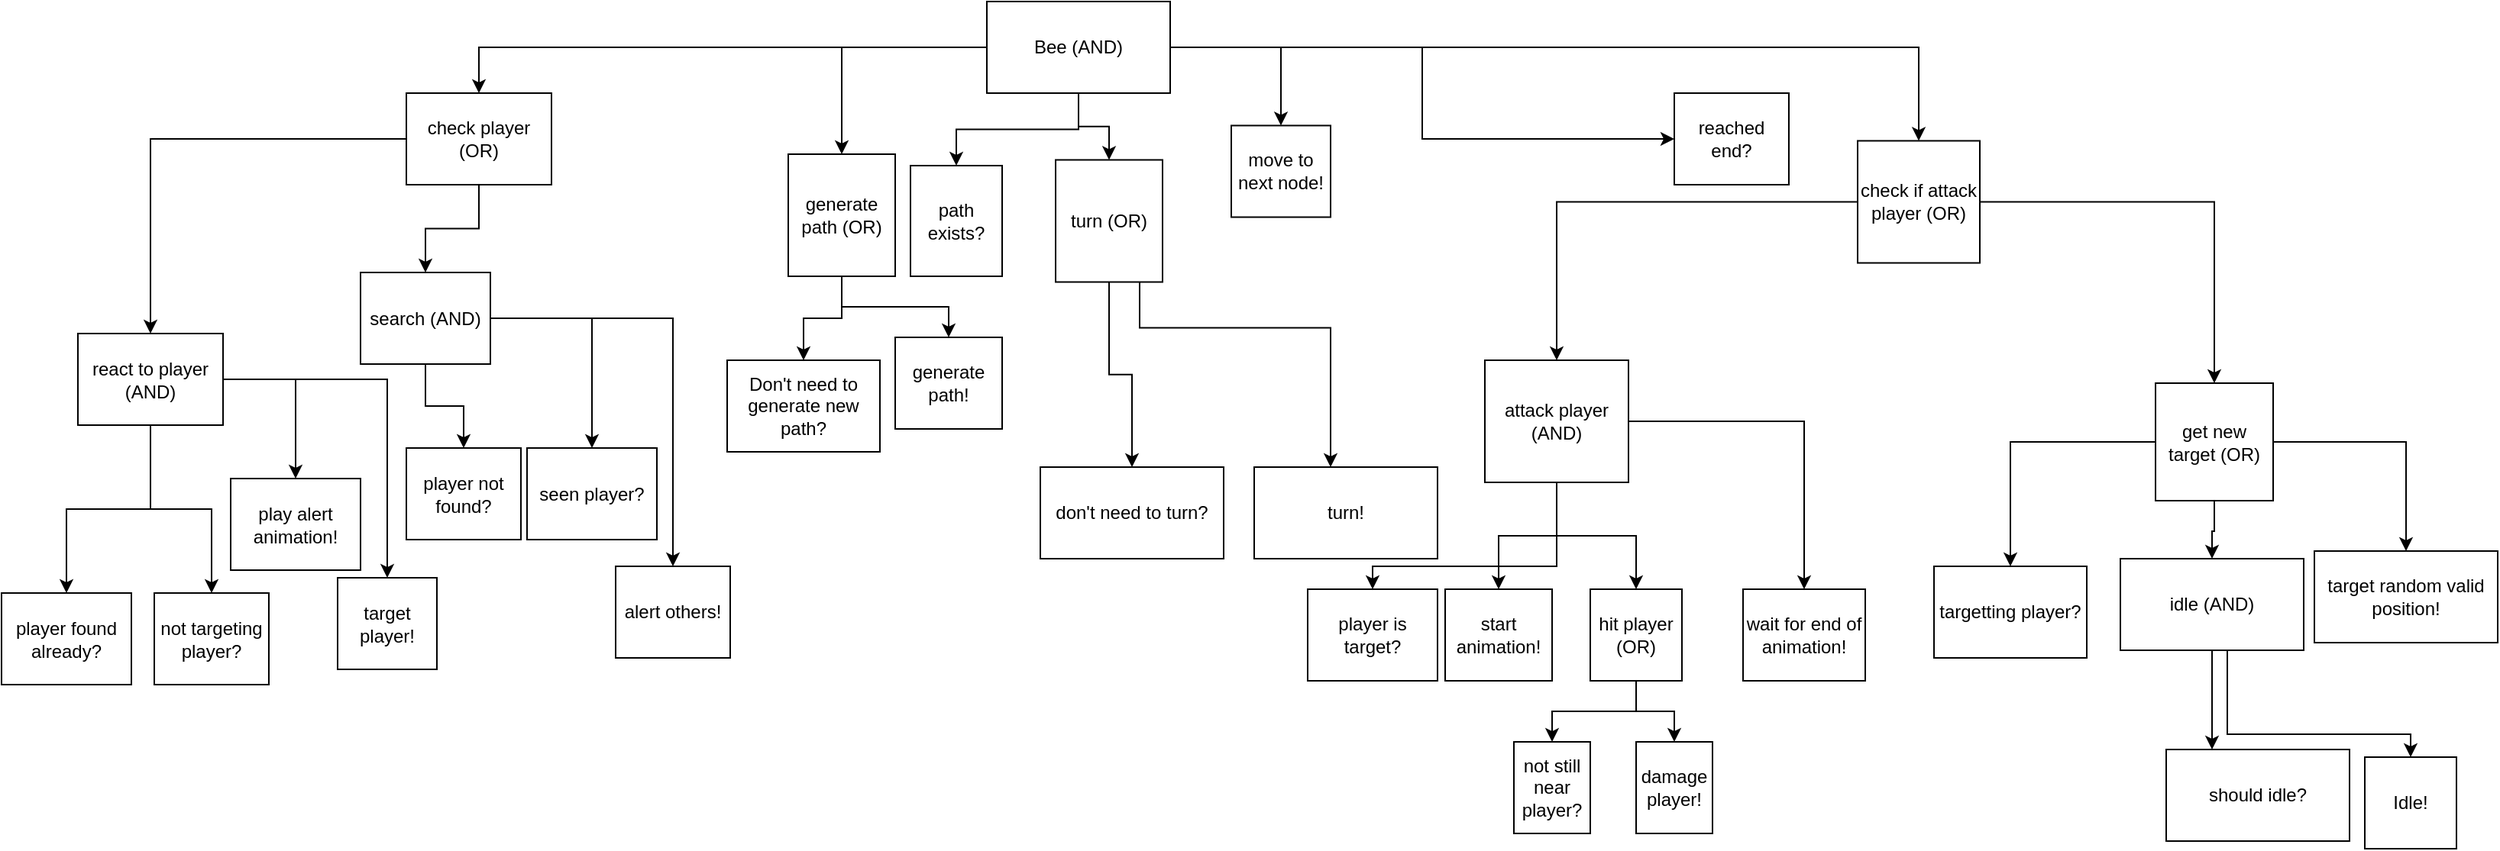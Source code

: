 <mxfile version="14.9.2" type="device"><diagram id="6nXNDjlWR8Ltv38jnQ6s" name="Page-1"><mxGraphModel dx="2500" dy="934" grid="1" gridSize="10" guides="1" tooltips="1" connect="1" arrows="1" fold="1" page="1" pageScale="1" pageWidth="827" pageHeight="1169" math="0" shadow="0"><root><mxCell id="0"/><mxCell id="1" parent="0"/><mxCell id="mYh8dsS8IE5ah9zAgNrL-22" style="edgeStyle=orthogonalEdgeStyle;rounded=0;orthogonalLoop=1;jettySize=auto;html=1;entryX=0.5;entryY=0;entryDx=0;entryDy=0;" edge="1" parent="1" source="mYh8dsS8IE5ah9zAgNrL-2" target="mYh8dsS8IE5ah9zAgNrL-7"><mxGeometry relative="1" as="geometry"/></mxCell><mxCell id="mYh8dsS8IE5ah9zAgNrL-77" style="edgeStyle=orthogonalEdgeStyle;rounded=0;orthogonalLoop=1;jettySize=auto;html=1;entryX=0.5;entryY=0;entryDx=0;entryDy=0;" edge="1" parent="1" source="mYh8dsS8IE5ah9zAgNrL-2" target="mYh8dsS8IE5ah9zAgNrL-76"><mxGeometry relative="1" as="geometry"/></mxCell><mxCell id="mYh8dsS8IE5ah9zAgNrL-84" style="edgeStyle=orthogonalEdgeStyle;rounded=0;orthogonalLoop=1;jettySize=auto;html=1;entryX=0.5;entryY=0;entryDx=0;entryDy=0;" edge="1" parent="1" source="mYh8dsS8IE5ah9zAgNrL-2" target="mYh8dsS8IE5ah9zAgNrL-78"><mxGeometry relative="1" as="geometry"/></mxCell><mxCell id="mYh8dsS8IE5ah9zAgNrL-86" style="edgeStyle=orthogonalEdgeStyle;rounded=0;orthogonalLoop=1;jettySize=auto;html=1;" edge="1" parent="1" source="mYh8dsS8IE5ah9zAgNrL-2" target="mYh8dsS8IE5ah9zAgNrL-79"><mxGeometry relative="1" as="geometry"/></mxCell><mxCell id="mYh8dsS8IE5ah9zAgNrL-91" style="edgeStyle=orthogonalEdgeStyle;rounded=0;orthogonalLoop=1;jettySize=auto;html=1;" edge="1" parent="1" source="mYh8dsS8IE5ah9zAgNrL-2" target="mYh8dsS8IE5ah9zAgNrL-90"><mxGeometry relative="1" as="geometry"/></mxCell><mxCell id="mYh8dsS8IE5ah9zAgNrL-123" style="edgeStyle=orthogonalEdgeStyle;rounded=0;orthogonalLoop=1;jettySize=auto;html=1;" edge="1" parent="1" source="mYh8dsS8IE5ah9zAgNrL-2" target="mYh8dsS8IE5ah9zAgNrL-29"><mxGeometry relative="1" as="geometry"/></mxCell><mxCell id="mYh8dsS8IE5ah9zAgNrL-124" style="edgeStyle=orthogonalEdgeStyle;rounded=0;orthogonalLoop=1;jettySize=auto;html=1;entryX=0.5;entryY=0;entryDx=0;entryDy=0;" edge="1" parent="1" source="mYh8dsS8IE5ah9zAgNrL-2" target="mYh8dsS8IE5ah9zAgNrL-120"><mxGeometry relative="1" as="geometry"/></mxCell><mxCell id="mYh8dsS8IE5ah9zAgNrL-2" value="Bee (AND)" style="rounded=0;whiteSpace=wrap;html=1;" vertex="1" parent="1"><mxGeometry x="-170" y="10" width="120" height="60" as="geometry"/></mxCell><mxCell id="mYh8dsS8IE5ah9zAgNrL-56" style="edgeStyle=orthogonalEdgeStyle;rounded=0;orthogonalLoop=1;jettySize=auto;html=1;entryX=0.5;entryY=0;entryDx=0;entryDy=0;" edge="1" parent="1" source="mYh8dsS8IE5ah9zAgNrL-5" target="mYh8dsS8IE5ah9zAgNrL-52"><mxGeometry relative="1" as="geometry"><mxPoint x="512" y="360.0" as="targetPoint"/></mxGeometry></mxCell><mxCell id="mYh8dsS8IE5ah9zAgNrL-68" style="edgeStyle=orthogonalEdgeStyle;rounded=0;orthogonalLoop=1;jettySize=auto;html=1;" edge="1" parent="1" source="mYh8dsS8IE5ah9zAgNrL-5" target="mYh8dsS8IE5ah9zAgNrL-65"><mxGeometry relative="1" as="geometry"/></mxCell><mxCell id="mYh8dsS8IE5ah9zAgNrL-71" style="edgeStyle=orthogonalEdgeStyle;rounded=0;orthogonalLoop=1;jettySize=auto;html=1;entryX=0.5;entryY=0;entryDx=0;entryDy=0;" edge="1" parent="1" source="mYh8dsS8IE5ah9zAgNrL-5" target="mYh8dsS8IE5ah9zAgNrL-53"><mxGeometry relative="1" as="geometry"><mxPoint x="842" y="400.0" as="targetPoint"/></mxGeometry></mxCell><mxCell id="mYh8dsS8IE5ah9zAgNrL-5" value="get new target (OR)" style="whiteSpace=wrap;html=1;aspect=fixed;" vertex="1" parent="1"><mxGeometry x="595" y="260" width="77" height="77" as="geometry"/></mxCell><mxCell id="mYh8dsS8IE5ah9zAgNrL-24" style="edgeStyle=orthogonalEdgeStyle;rounded=0;orthogonalLoop=1;jettySize=auto;html=1;entryX=0.5;entryY=0;entryDx=0;entryDy=0;" edge="1" parent="1" source="mYh8dsS8IE5ah9zAgNrL-7" target="mYh8dsS8IE5ah9zAgNrL-9"><mxGeometry relative="1" as="geometry"/></mxCell><mxCell id="mYh8dsS8IE5ah9zAgNrL-63" style="edgeStyle=orthogonalEdgeStyle;rounded=0;orthogonalLoop=1;jettySize=auto;html=1;entryX=0.5;entryY=0;entryDx=0;entryDy=0;" edge="1" parent="1" source="mYh8dsS8IE5ah9zAgNrL-7" target="mYh8dsS8IE5ah9zAgNrL-8"><mxGeometry relative="1" as="geometry"/></mxCell><mxCell id="mYh8dsS8IE5ah9zAgNrL-7" value="generate path (OR)" style="rounded=0;whiteSpace=wrap;html=1;" vertex="1" parent="1"><mxGeometry x="-300" y="110" width="70" height="80" as="geometry"/></mxCell><mxCell id="mYh8dsS8IE5ah9zAgNrL-8" value="Don't need to generate new path?" style="rounded=0;whiteSpace=wrap;html=1;" vertex="1" parent="1"><mxGeometry x="-340" y="245" width="100" height="60" as="geometry"/></mxCell><mxCell id="mYh8dsS8IE5ah9zAgNrL-9" value="generate path!" style="rounded=0;whiteSpace=wrap;html=1;" vertex="1" parent="1"><mxGeometry x="-230" y="230" width="70" height="60" as="geometry"/></mxCell><mxCell id="mYh8dsS8IE5ah9zAgNrL-16" style="edgeStyle=orthogonalEdgeStyle;rounded=0;orthogonalLoop=1;jettySize=auto;html=1;" edge="1" parent="1" source="mYh8dsS8IE5ah9zAgNrL-11" target="mYh8dsS8IE5ah9zAgNrL-12"><mxGeometry relative="1" as="geometry"/></mxCell><mxCell id="mYh8dsS8IE5ah9zAgNrL-18" style="edgeStyle=orthogonalEdgeStyle;rounded=0;orthogonalLoop=1;jettySize=auto;html=1;entryX=0.5;entryY=0;entryDx=0;entryDy=0;" edge="1" parent="1" source="mYh8dsS8IE5ah9zAgNrL-11" target="mYh8dsS8IE5ah9zAgNrL-13"><mxGeometry relative="1" as="geometry"/></mxCell><mxCell id="mYh8dsS8IE5ah9zAgNrL-19" style="edgeStyle=orthogonalEdgeStyle;rounded=0;orthogonalLoop=1;jettySize=auto;html=1;entryX=0.5;entryY=0;entryDx=0;entryDy=0;" edge="1" parent="1" source="mYh8dsS8IE5ah9zAgNrL-11" target="mYh8dsS8IE5ah9zAgNrL-15"><mxGeometry relative="1" as="geometry"/></mxCell><mxCell id="mYh8dsS8IE5ah9zAgNrL-95" style="edgeStyle=orthogonalEdgeStyle;rounded=0;orthogonalLoop=1;jettySize=auto;html=1;entryX=0.5;entryY=0;entryDx=0;entryDy=0;" edge="1" parent="1" source="mYh8dsS8IE5ah9zAgNrL-11" target="mYh8dsS8IE5ah9zAgNrL-93"><mxGeometry relative="1" as="geometry"><Array as="points"><mxPoint x="203" y="380"/><mxPoint x="83" y="380"/></Array></mxGeometry></mxCell><mxCell id="mYh8dsS8IE5ah9zAgNrL-11" value="attack player (AND)" style="rounded=0;whiteSpace=wrap;html=1;" vertex="1" parent="1"><mxGeometry x="156" y="245" width="94" height="80" as="geometry"/></mxCell><mxCell id="mYh8dsS8IE5ah9zAgNrL-12" value="start animation!" style="rounded=0;whiteSpace=wrap;html=1;" vertex="1" parent="1"><mxGeometry x="130" y="395" width="70" height="60" as="geometry"/></mxCell><mxCell id="mYh8dsS8IE5ah9zAgNrL-20" style="edgeStyle=orthogonalEdgeStyle;rounded=0;orthogonalLoop=1;jettySize=auto;html=1;entryX=0.5;entryY=0;entryDx=0;entryDy=0;" edge="1" parent="1" source="mYh8dsS8IE5ah9zAgNrL-13" target="mYh8dsS8IE5ah9zAgNrL-14"><mxGeometry relative="1" as="geometry"/></mxCell><mxCell id="mYh8dsS8IE5ah9zAgNrL-33" style="edgeStyle=orthogonalEdgeStyle;rounded=0;orthogonalLoop=1;jettySize=auto;html=1;entryX=0.5;entryY=0;entryDx=0;entryDy=0;" edge="1" parent="1" source="mYh8dsS8IE5ah9zAgNrL-13" target="mYh8dsS8IE5ah9zAgNrL-21"><mxGeometry relative="1" as="geometry"/></mxCell><mxCell id="mYh8dsS8IE5ah9zAgNrL-13" value="hit player (OR)" style="rounded=0;whiteSpace=wrap;html=1;" vertex="1" parent="1"><mxGeometry x="225" y="395" width="60" height="60" as="geometry"/></mxCell><mxCell id="mYh8dsS8IE5ah9zAgNrL-14" value="not still near player?" style="rounded=0;whiteSpace=wrap;html=1;" vertex="1" parent="1"><mxGeometry x="175" y="495" width="50" height="60" as="geometry"/></mxCell><mxCell id="mYh8dsS8IE5ah9zAgNrL-15" value="wait for end of animation!" style="rounded=0;whiteSpace=wrap;html=1;" vertex="1" parent="1"><mxGeometry x="325" y="395" width="80" height="60" as="geometry"/></mxCell><mxCell id="mYh8dsS8IE5ah9zAgNrL-21" value="damage player!" style="rounded=0;whiteSpace=wrap;html=1;" vertex="1" parent="1"><mxGeometry x="255" y="495" width="50" height="60" as="geometry"/></mxCell><mxCell id="mYh8dsS8IE5ah9zAgNrL-74" style="edgeStyle=orthogonalEdgeStyle;rounded=0;orthogonalLoop=1;jettySize=auto;html=1;" edge="1" parent="1" source="mYh8dsS8IE5ah9zAgNrL-29" target="mYh8dsS8IE5ah9zAgNrL-36"><mxGeometry relative="1" as="geometry"/></mxCell><mxCell id="mYh8dsS8IE5ah9zAgNrL-75" style="edgeStyle=orthogonalEdgeStyle;rounded=0;orthogonalLoop=1;jettySize=auto;html=1;" edge="1" parent="1" source="mYh8dsS8IE5ah9zAgNrL-29" target="mYh8dsS8IE5ah9zAgNrL-38"><mxGeometry relative="1" as="geometry"><Array as="points"><mxPoint x="-70" y="223.75"/><mxPoint x="55" y="223.75"/></Array></mxGeometry></mxCell><mxCell id="mYh8dsS8IE5ah9zAgNrL-29" value="turn (OR)" style="rounded=0;whiteSpace=wrap;html=1;" vertex="1" parent="1"><mxGeometry x="-125" y="113.75" width="70" height="80" as="geometry"/></mxCell><mxCell id="mYh8dsS8IE5ah9zAgNrL-36" value="don't need to turn?" style="rounded=0;whiteSpace=wrap;html=1;" vertex="1" parent="1"><mxGeometry x="-135" y="315" width="120" height="60" as="geometry"/></mxCell><mxCell id="mYh8dsS8IE5ah9zAgNrL-38" value="turn!" style="rounded=0;whiteSpace=wrap;html=1;" vertex="1" parent="1"><mxGeometry x="5" y="315" width="120" height="60" as="geometry"/></mxCell><mxCell id="mYh8dsS8IE5ah9zAgNrL-52" value="targetting player?" style="rounded=0;whiteSpace=wrap;html=1;" vertex="1" parent="1"><mxGeometry x="450" y="380" width="100" height="60" as="geometry"/></mxCell><mxCell id="mYh8dsS8IE5ah9zAgNrL-53" value="target random valid position!" style="rounded=0;whiteSpace=wrap;html=1;" vertex="1" parent="1"><mxGeometry x="699" y="370" width="120" height="60" as="geometry"/></mxCell><mxCell id="mYh8dsS8IE5ah9zAgNrL-59" value="should idle?" style="rounded=0;whiteSpace=wrap;html=1;" vertex="1" parent="1"><mxGeometry x="602" y="500" width="120" height="60" as="geometry"/></mxCell><mxCell id="mYh8dsS8IE5ah9zAgNrL-60" value="Idle!" style="rounded=0;whiteSpace=wrap;html=1;" vertex="1" parent="1"><mxGeometry x="732" y="505" width="60" height="60" as="geometry"/></mxCell><mxCell id="mYh8dsS8IE5ah9zAgNrL-66" style="edgeStyle=orthogonalEdgeStyle;rounded=0;orthogonalLoop=1;jettySize=auto;html=1;" edge="1" parent="1" source="mYh8dsS8IE5ah9zAgNrL-65" target="mYh8dsS8IE5ah9zAgNrL-59"><mxGeometry relative="1" as="geometry"><Array as="points"><mxPoint x="632" y="480"/><mxPoint x="632" y="480"/></Array></mxGeometry></mxCell><mxCell id="mYh8dsS8IE5ah9zAgNrL-67" style="edgeStyle=orthogonalEdgeStyle;rounded=0;orthogonalLoop=1;jettySize=auto;html=1;" edge="1" parent="1" source="mYh8dsS8IE5ah9zAgNrL-65" target="mYh8dsS8IE5ah9zAgNrL-60"><mxGeometry relative="1" as="geometry"><Array as="points"><mxPoint x="642" y="490"/><mxPoint x="762" y="490"/></Array></mxGeometry></mxCell><mxCell id="mYh8dsS8IE5ah9zAgNrL-65" value="idle (AND)" style="rounded=0;whiteSpace=wrap;html=1;" vertex="1" parent="1"><mxGeometry x="572" y="375" width="120" height="60" as="geometry"/></mxCell><mxCell id="mYh8dsS8IE5ah9zAgNrL-76" value="path exists?" style="rounded=0;whiteSpace=wrap;html=1;" vertex="1" parent="1"><mxGeometry x="-220" y="117.5" width="60" height="72.5" as="geometry"/></mxCell><mxCell id="mYh8dsS8IE5ah9zAgNrL-78" value="move to next node!" style="rounded=0;whiteSpace=wrap;html=1;" vertex="1" parent="1"><mxGeometry x="-10" y="91.25" width="65" height="60" as="geometry"/></mxCell><mxCell id="mYh8dsS8IE5ah9zAgNrL-79" value="reached end?" style="rounded=0;whiteSpace=wrap;html=1;" vertex="1" parent="1"><mxGeometry x="280" y="70" width="75" height="60" as="geometry"/></mxCell><mxCell id="mYh8dsS8IE5ah9zAgNrL-92" style="edgeStyle=orthogonalEdgeStyle;rounded=0;orthogonalLoop=1;jettySize=auto;html=1;entryX=0.5;entryY=0;entryDx=0;entryDy=0;" edge="1" parent="1" source="mYh8dsS8IE5ah9zAgNrL-90" target="mYh8dsS8IE5ah9zAgNrL-11"><mxGeometry relative="1" as="geometry"/></mxCell><mxCell id="mYh8dsS8IE5ah9zAgNrL-96" style="edgeStyle=orthogonalEdgeStyle;rounded=0;orthogonalLoop=1;jettySize=auto;html=1;" edge="1" parent="1" source="mYh8dsS8IE5ah9zAgNrL-90" target="mYh8dsS8IE5ah9zAgNrL-5"><mxGeometry relative="1" as="geometry"/></mxCell><mxCell id="mYh8dsS8IE5ah9zAgNrL-90" value="check if attack player (OR)" style="rounded=0;whiteSpace=wrap;html=1;" vertex="1" parent="1"><mxGeometry x="400" y="101.25" width="80" height="80" as="geometry"/></mxCell><mxCell id="mYh8dsS8IE5ah9zAgNrL-93" value="player is target?" style="rounded=0;whiteSpace=wrap;html=1;" vertex="1" parent="1"><mxGeometry x="40" y="395" width="85" height="60" as="geometry"/></mxCell><mxCell id="mYh8dsS8IE5ah9zAgNrL-97" value="seen player?" style="rounded=0;whiteSpace=wrap;html=1;" vertex="1" parent="1"><mxGeometry x="-471" y="302.5" width="85" height="60" as="geometry"/></mxCell><mxCell id="mYh8dsS8IE5ah9zAgNrL-98" value="alert others!" style="rounded=0;whiteSpace=wrap;html=1;" vertex="1" parent="1"><mxGeometry x="-413" y="380" width="75" height="60" as="geometry"/></mxCell><mxCell id="mYh8dsS8IE5ah9zAgNrL-99" value="player found already?" style="rounded=0;whiteSpace=wrap;html=1;" vertex="1" parent="1"><mxGeometry x="-815" y="397.5" width="85" height="60" as="geometry"/></mxCell><mxCell id="mYh8dsS8IE5ah9zAgNrL-105" style="edgeStyle=orthogonalEdgeStyle;rounded=0;orthogonalLoop=1;jettySize=auto;html=1;" edge="1" parent="1" source="mYh8dsS8IE5ah9zAgNrL-102" target="mYh8dsS8IE5ah9zAgNrL-97"><mxGeometry relative="1" as="geometry"/></mxCell><mxCell id="mYh8dsS8IE5ah9zAgNrL-106" style="edgeStyle=orthogonalEdgeStyle;rounded=0;orthogonalLoop=1;jettySize=auto;html=1;entryX=0.5;entryY=0;entryDx=0;entryDy=0;" edge="1" parent="1" source="mYh8dsS8IE5ah9zAgNrL-102" target="mYh8dsS8IE5ah9zAgNrL-98"><mxGeometry relative="1" as="geometry"/></mxCell><mxCell id="mYh8dsS8IE5ah9zAgNrL-118" style="edgeStyle=orthogonalEdgeStyle;rounded=0;orthogonalLoop=1;jettySize=auto;html=1;entryX=0.5;entryY=0;entryDx=0;entryDy=0;" edge="1" parent="1" source="mYh8dsS8IE5ah9zAgNrL-102" target="mYh8dsS8IE5ah9zAgNrL-117"><mxGeometry relative="1" as="geometry"/></mxCell><mxCell id="mYh8dsS8IE5ah9zAgNrL-102" value="search (AND)" style="rounded=0;whiteSpace=wrap;html=1;" vertex="1" parent="1"><mxGeometry x="-580" y="187.5" width="85" height="60" as="geometry"/></mxCell><mxCell id="mYh8dsS8IE5ah9zAgNrL-107" value="target player!" style="rounded=0;whiteSpace=wrap;html=1;" vertex="1" parent="1"><mxGeometry x="-595" y="387.5" width="65" height="60" as="geometry"/></mxCell><mxCell id="mYh8dsS8IE5ah9zAgNrL-108" value="not targeting player?" style="rounded=0;whiteSpace=wrap;html=1;" vertex="1" parent="1"><mxGeometry x="-715" y="397.5" width="75" height="60" as="geometry"/></mxCell><mxCell id="mYh8dsS8IE5ah9zAgNrL-109" value="play alert animation!" style="rounded=0;whiteSpace=wrap;html=1;" vertex="1" parent="1"><mxGeometry x="-665" y="322.5" width="85" height="60" as="geometry"/></mxCell><mxCell id="mYh8dsS8IE5ah9zAgNrL-113" style="edgeStyle=orthogonalEdgeStyle;rounded=0;orthogonalLoop=1;jettySize=auto;html=1;" edge="1" parent="1" source="mYh8dsS8IE5ah9zAgNrL-111" target="mYh8dsS8IE5ah9zAgNrL-99"><mxGeometry relative="1" as="geometry"/></mxCell><mxCell id="mYh8dsS8IE5ah9zAgNrL-114" style="edgeStyle=orthogonalEdgeStyle;rounded=0;orthogonalLoop=1;jettySize=auto;html=1;" edge="1" parent="1" source="mYh8dsS8IE5ah9zAgNrL-111" target="mYh8dsS8IE5ah9zAgNrL-108"><mxGeometry relative="1" as="geometry"/></mxCell><mxCell id="mYh8dsS8IE5ah9zAgNrL-115" style="edgeStyle=orthogonalEdgeStyle;rounded=0;orthogonalLoop=1;jettySize=auto;html=1;" edge="1" parent="1" source="mYh8dsS8IE5ah9zAgNrL-111" target="mYh8dsS8IE5ah9zAgNrL-109"><mxGeometry relative="1" as="geometry"/></mxCell><mxCell id="mYh8dsS8IE5ah9zAgNrL-116" style="edgeStyle=orthogonalEdgeStyle;rounded=0;orthogonalLoop=1;jettySize=auto;html=1;" edge="1" parent="1" source="mYh8dsS8IE5ah9zAgNrL-111" target="mYh8dsS8IE5ah9zAgNrL-107"><mxGeometry relative="1" as="geometry"/></mxCell><mxCell id="mYh8dsS8IE5ah9zAgNrL-111" value="react to player (AND)" style="rounded=0;whiteSpace=wrap;html=1;" vertex="1" parent="1"><mxGeometry x="-765" y="227.5" width="95" height="60" as="geometry"/></mxCell><mxCell id="mYh8dsS8IE5ah9zAgNrL-117" value="player not found?" style="rounded=0;whiteSpace=wrap;html=1;" vertex="1" parent="1"><mxGeometry x="-550" y="302.5" width="75" height="60" as="geometry"/></mxCell><mxCell id="mYh8dsS8IE5ah9zAgNrL-121" style="edgeStyle=orthogonalEdgeStyle;rounded=0;orthogonalLoop=1;jettySize=auto;html=1;" edge="1" parent="1" source="mYh8dsS8IE5ah9zAgNrL-120" target="mYh8dsS8IE5ah9zAgNrL-111"><mxGeometry relative="1" as="geometry"/></mxCell><mxCell id="mYh8dsS8IE5ah9zAgNrL-122" style="edgeStyle=orthogonalEdgeStyle;rounded=0;orthogonalLoop=1;jettySize=auto;html=1;" edge="1" parent="1" source="mYh8dsS8IE5ah9zAgNrL-120" target="mYh8dsS8IE5ah9zAgNrL-102"><mxGeometry relative="1" as="geometry"/></mxCell><mxCell id="mYh8dsS8IE5ah9zAgNrL-120" value="check player (OR)" style="rounded=0;whiteSpace=wrap;html=1;" vertex="1" parent="1"><mxGeometry x="-550" y="70" width="95" height="60" as="geometry"/></mxCell></root></mxGraphModel></diagram></mxfile>